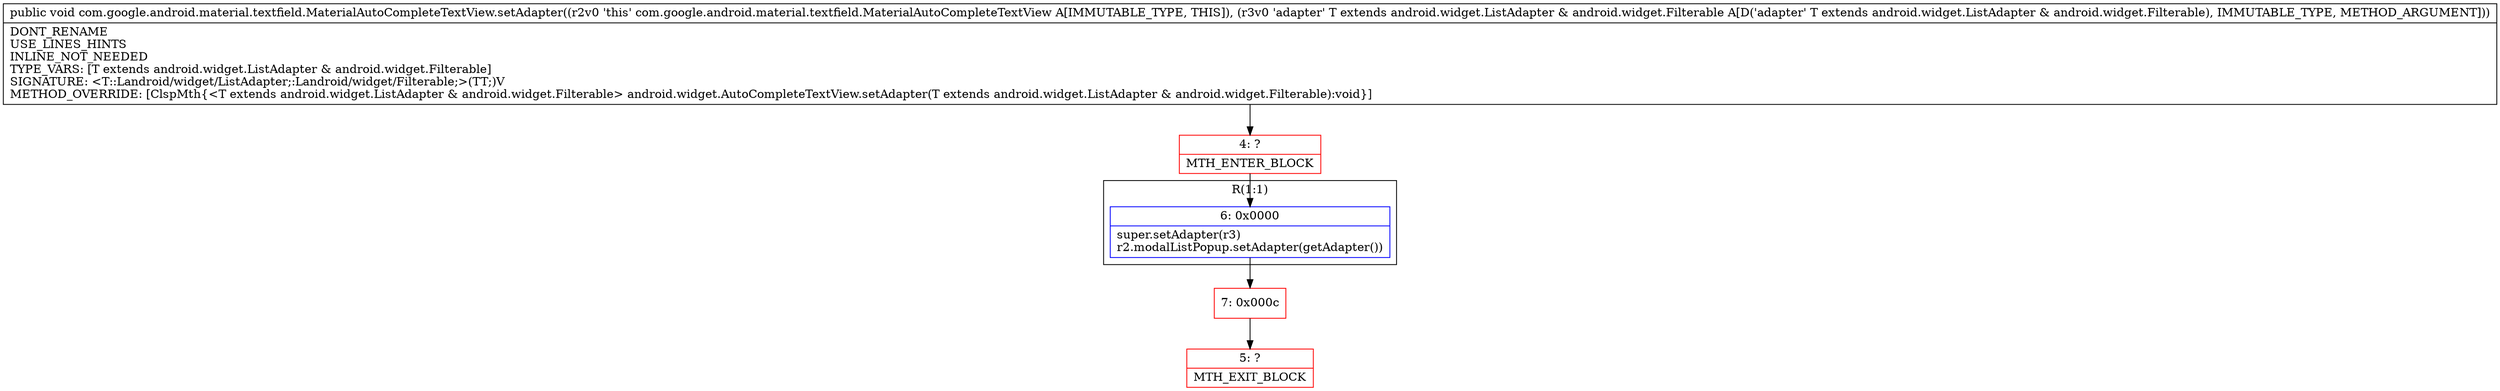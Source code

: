 digraph "CFG forcom.google.android.material.textfield.MaterialAutoCompleteTextView.setAdapter(Landroid\/widget\/ListAdapter;)V" {
subgraph cluster_Region_1558673526 {
label = "R(1:1)";
node [shape=record,color=blue];
Node_6 [shape=record,label="{6\:\ 0x0000|super.setAdapter(r3)\lr2.modalListPopup.setAdapter(getAdapter())\l}"];
}
Node_4 [shape=record,color=red,label="{4\:\ ?|MTH_ENTER_BLOCK\l}"];
Node_7 [shape=record,color=red,label="{7\:\ 0x000c}"];
Node_5 [shape=record,color=red,label="{5\:\ ?|MTH_EXIT_BLOCK\l}"];
MethodNode[shape=record,label="{public void com.google.android.material.textfield.MaterialAutoCompleteTextView.setAdapter((r2v0 'this' com.google.android.material.textfield.MaterialAutoCompleteTextView A[IMMUTABLE_TYPE, THIS]), (r3v0 'adapter' T extends android.widget.ListAdapter & android.widget.Filterable A[D('adapter' T extends android.widget.ListAdapter & android.widget.Filterable), IMMUTABLE_TYPE, METHOD_ARGUMENT]))  | DONT_RENAME\lUSE_LINES_HINTS\lINLINE_NOT_NEEDED\lTYPE_VARS: [T extends android.widget.ListAdapter & android.widget.Filterable]\lSIGNATURE: \<T::Landroid\/widget\/ListAdapter;:Landroid\/widget\/Filterable;\>(TT;)V\lMETHOD_OVERRIDE: [ClspMth\{\<T extends android.widget.ListAdapter & android.widget.Filterable\> android.widget.AutoCompleteTextView.setAdapter(T extends android.widget.ListAdapter & android.widget.Filterable):void\}]\l}"];
MethodNode -> Node_4;Node_6 -> Node_7;
Node_4 -> Node_6;
Node_7 -> Node_5;
}

